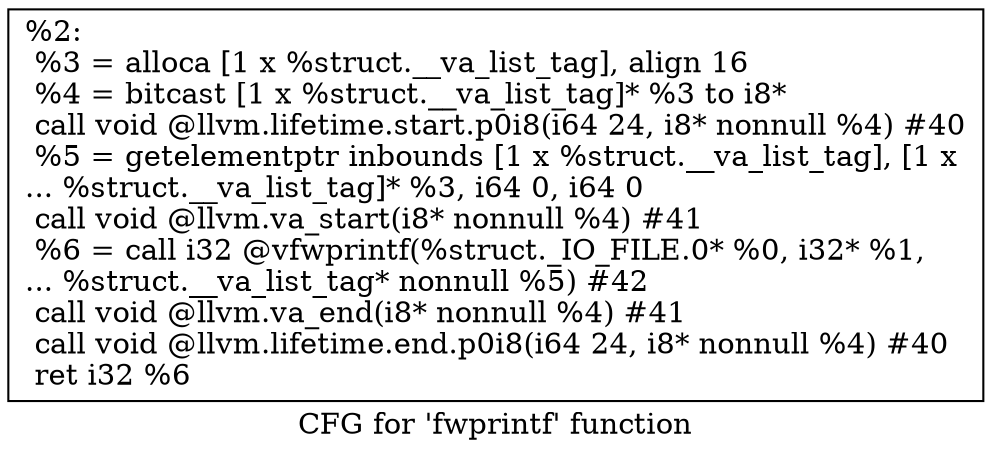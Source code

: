 digraph "CFG for 'fwprintf' function" {
	label="CFG for 'fwprintf' function";

	Node0x1f54200 [shape=record,label="{%2:\l  %3 = alloca [1 x %struct.__va_list_tag], align 16\l  %4 = bitcast [1 x %struct.__va_list_tag]* %3 to i8*\l  call void @llvm.lifetime.start.p0i8(i64 24, i8* nonnull %4) #40\l  %5 = getelementptr inbounds [1 x %struct.__va_list_tag], [1 x\l... %struct.__va_list_tag]* %3, i64 0, i64 0\l  call void @llvm.va_start(i8* nonnull %4) #41\l  %6 = call i32 @vfwprintf(%struct._IO_FILE.0* %0, i32* %1,\l... %struct.__va_list_tag* nonnull %5) #42\l  call void @llvm.va_end(i8* nonnull %4) #41\l  call void @llvm.lifetime.end.p0i8(i64 24, i8* nonnull %4) #40\l  ret i32 %6\l}"];
}
